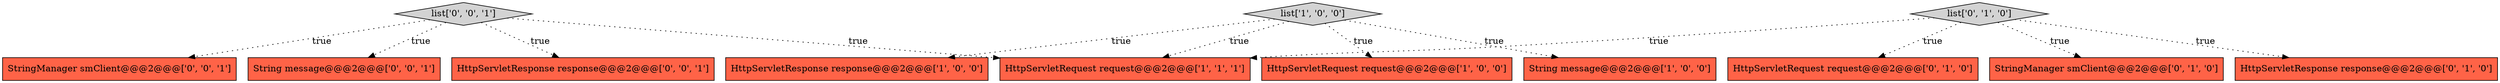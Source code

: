 digraph {
11 [style = filled, label = "StringManager smClient@@@2@@@['0', '0', '1']", fillcolor = tomato, shape = box image = "AAA0AAABBB3BBB"];
9 [style = filled, label = "String message@@@2@@@['0', '0', '1']", fillcolor = tomato, shape = box image = "AAA0AAABBB3BBB"];
3 [style = filled, label = "HttpServletRequest request@@@2@@@['1', '1', '1']", fillcolor = tomato, shape = box image = "AAA0AAABBB1BBB"];
4 [style = filled, label = "list['1', '0', '0']", fillcolor = lightgray, shape = diamond image = "AAA0AAABBB1BBB"];
10 [style = filled, label = "HttpServletResponse response@@@2@@@['0', '0', '1']", fillcolor = tomato, shape = box image = "AAA0AAABBB3BBB"];
1 [style = filled, label = "HttpServletRequest request@@@2@@@['1', '0', '0']", fillcolor = tomato, shape = box image = "AAA0AAABBB1BBB"];
2 [style = filled, label = "String message@@@2@@@['1', '0', '0']", fillcolor = tomato, shape = box image = "AAA0AAABBB1BBB"];
6 [style = filled, label = "HttpServletRequest request@@@2@@@['0', '1', '0']", fillcolor = tomato, shape = box image = "AAA0AAABBB2BBB"];
8 [style = filled, label = "list['0', '1', '0']", fillcolor = lightgray, shape = diamond image = "AAA0AAABBB2BBB"];
0 [style = filled, label = "HttpServletResponse response@@@2@@@['1', '0', '0']", fillcolor = tomato, shape = box image = "AAA0AAABBB1BBB"];
12 [style = filled, label = "list['0', '0', '1']", fillcolor = lightgray, shape = diamond image = "AAA0AAABBB3BBB"];
5 [style = filled, label = "StringManager smClient@@@2@@@['0', '1', '0']", fillcolor = tomato, shape = box image = "AAA0AAABBB2BBB"];
7 [style = filled, label = "HttpServletResponse response@@@2@@@['0', '1', '0']", fillcolor = tomato, shape = box image = "AAA0AAABBB2BBB"];
12->10 [style = dotted, label="true"];
8->6 [style = dotted, label="true"];
8->3 [style = dotted, label="true"];
12->11 [style = dotted, label="true"];
12->9 [style = dotted, label="true"];
4->1 [style = dotted, label="true"];
4->3 [style = dotted, label="true"];
4->0 [style = dotted, label="true"];
8->7 [style = dotted, label="true"];
12->3 [style = dotted, label="true"];
4->2 [style = dotted, label="true"];
8->5 [style = dotted, label="true"];
}
